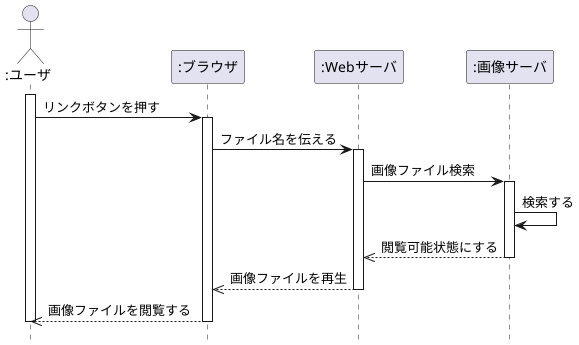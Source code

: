 @startuml
hide footbox
Actor ":ユーザ" as user
participant ":ブラウザ" as browser
participant ":Webサーバ" as web
participant ":画像サーバ" as img

activate user
    user -> browser : リンクボタンを押す
    activate browser
    browser -> web : ファイル名を伝える
    activate web
    web -> img : 画像ファイル検索
    activate img
    img -> img : 検索する
    web <<-- img :閲覧可能状態にする
    deactivate img
    ' web -> web : 閲覧可能状態にする
    browser <<-- web : 画像ファイルを再生
    deactivate web
    user <<-- browser : 画像ファイルを閲覧する
    deactivate browser
deactivate user

@enduml